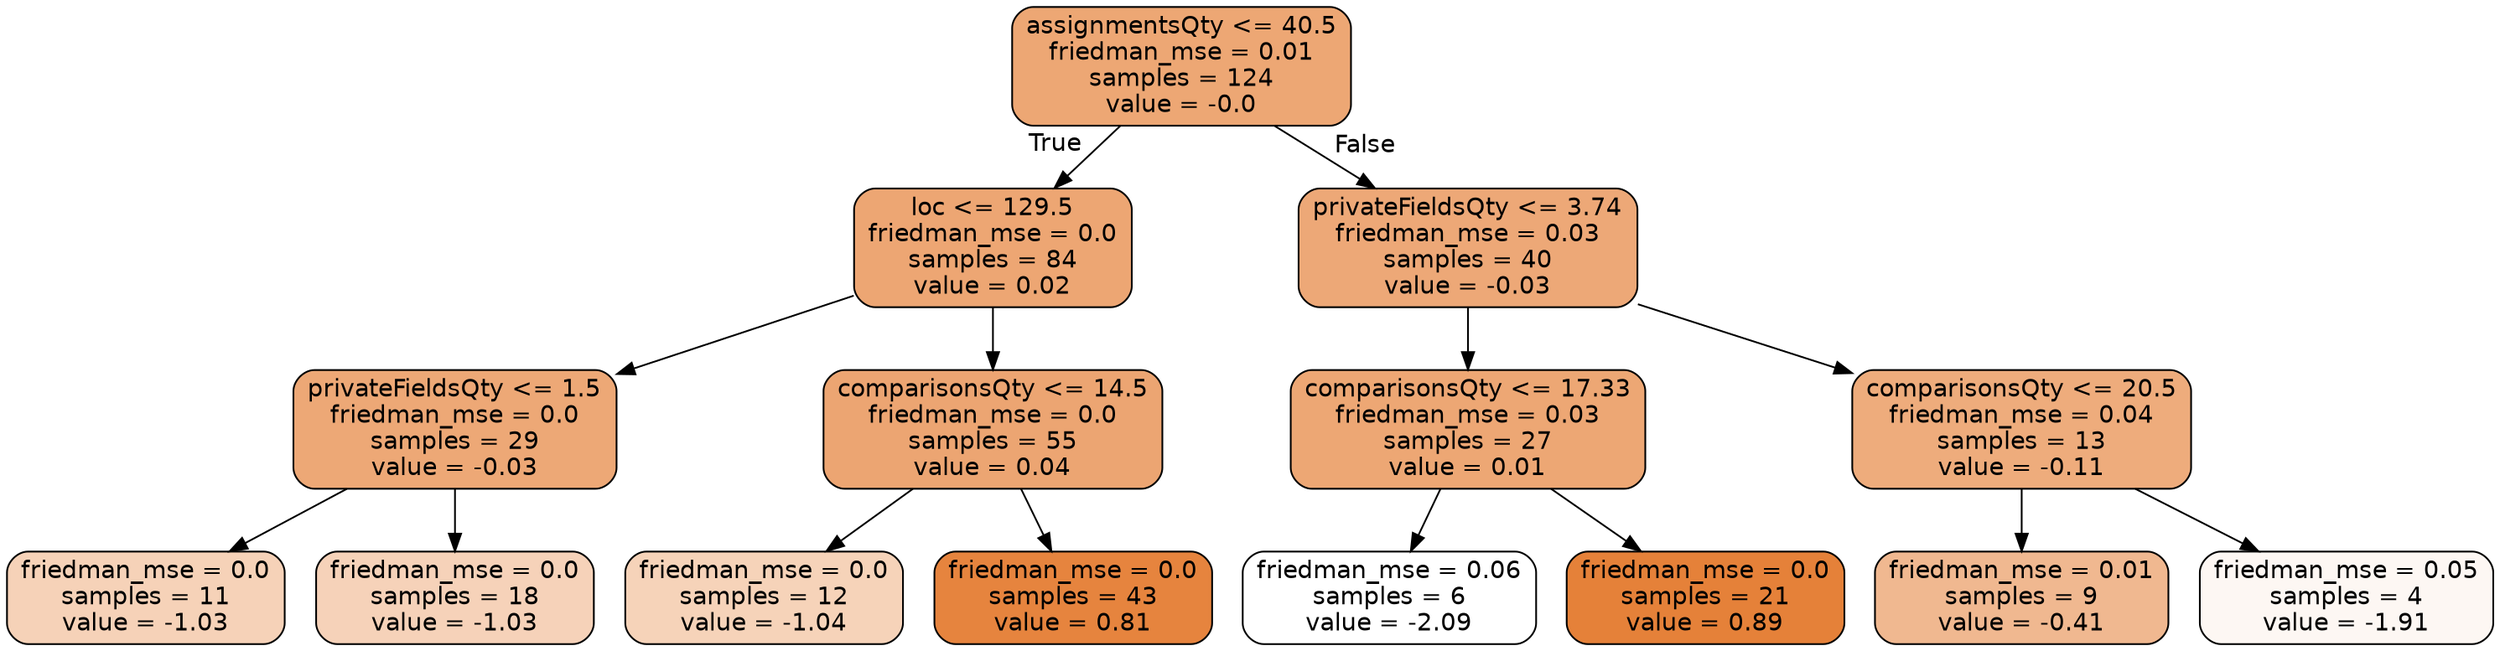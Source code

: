 digraph Tree {
node [shape=box, style="filled, rounded", color="black", fontname="helvetica"] ;
edge [fontname="helvetica"] ;
0 [label="assignmentsQty <= 40.5\nfriedman_mse = 0.01\nsamples = 124\nvalue = -0.0", fillcolor="#eda774"] ;
1 [label="loc <= 129.5\nfriedman_mse = 0.0\nsamples = 84\nvalue = 0.02", fillcolor="#eda673"] ;
0 -> 1 [labeldistance=2.5, labelangle=45, headlabel="True"] ;
9 [label="privateFieldsQty <= 1.5\nfriedman_mse = 0.0\nsamples = 29\nvalue = -0.03", fillcolor="#eda876"] ;
1 -> 9 ;
13 [label="friedman_mse = 0.0\nsamples = 11\nvalue = -1.03", fillcolor="#f6d2b8"] ;
9 -> 13 ;
14 [label="friedman_mse = 0.0\nsamples = 18\nvalue = -1.03", fillcolor="#f6d2b9"] ;
9 -> 14 ;
10 [label="comparisonsQty <= 14.5\nfriedman_mse = 0.0\nsamples = 55\nvalue = 0.04", fillcolor="#eca572"] ;
1 -> 10 ;
11 [label="friedman_mse = 0.0\nsamples = 12\nvalue = -1.04", fillcolor="#f6d3b9"] ;
10 -> 11 ;
12 [label="friedman_mse = 0.0\nsamples = 43\nvalue = 0.81", fillcolor="#e6843e"] ;
10 -> 12 ;
2 [label="privateFieldsQty <= 3.74\nfriedman_mse = 0.03\nsamples = 40\nvalue = -0.03", fillcolor="#eda877"] ;
0 -> 2 [labeldistance=2.5, labelangle=-45, headlabel="False"] ;
3 [label="comparisonsQty <= 17.33\nfriedman_mse = 0.03\nsamples = 27\nvalue = 0.01", fillcolor="#eda774"] ;
2 -> 3 ;
5 [label="friedman_mse = 0.06\nsamples = 6\nvalue = -2.09", fillcolor="#ffffff"] ;
3 -> 5 ;
6 [label="friedman_mse = 0.0\nsamples = 21\nvalue = 0.89", fillcolor="#e58139"] ;
3 -> 6 ;
4 [label="comparisonsQty <= 20.5\nfriedman_mse = 0.04\nsamples = 13\nvalue = -0.11", fillcolor="#eeac7c"] ;
2 -> 4 ;
7 [label="friedman_mse = 0.01\nsamples = 9\nvalue = -0.41", fillcolor="#f0b890"] ;
4 -> 7 ;
8 [label="friedman_mse = 0.05\nsamples = 4\nvalue = -1.91", fillcolor="#fdf7f3"] ;
4 -> 8 ;
}